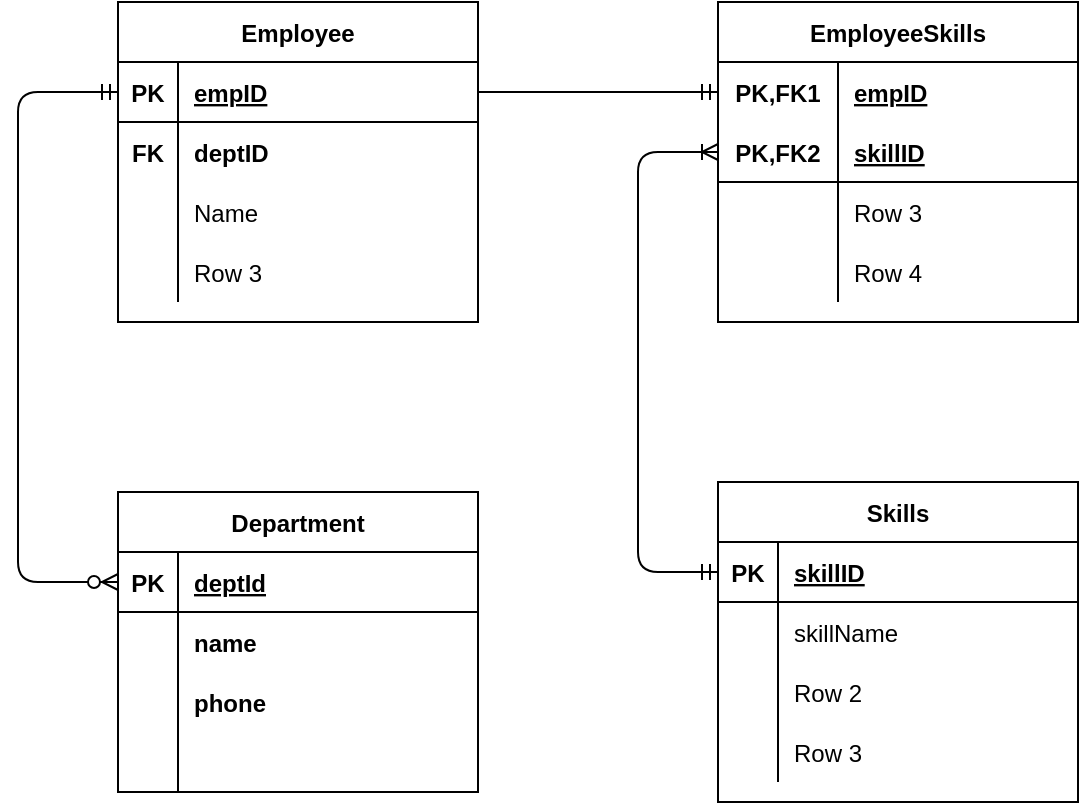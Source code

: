 <mxfile version="13.7.9" type="github"><diagram id="w48wgskclrbznhXAc6kE" name="Page-1"><mxGraphModel dx="662" dy="775" grid="1" gridSize="10" guides="1" tooltips="1" connect="1" arrows="1" fold="1" page="1" pageScale="1" pageWidth="827" pageHeight="1169" math="0" shadow="0"><root><mxCell id="0"/><mxCell id="1" parent="0"/><mxCell id="c8YJKkCyT2YJi_VID1aA-40" value="" style="fontSize=12;html=1;endArrow=ERoneToMany;startArrow=ERmandOne;entryX=0;entryY=0.5;entryDx=0;entryDy=0;rounded=1;jumpStyle=sharp;exitX=0;exitY=0.5;exitDx=0;exitDy=0;edgeStyle=elbowEdgeStyle;" edge="1" parent="1" source="c8YJKkCyT2YJi_VID1aA-55" target="c8YJKkCyT2YJi_VID1aA-45"><mxGeometry width="100" height="100" relative="1" as="geometry"><mxPoint x="380" y="560" as="sourcePoint"/><mxPoint x="420" y="180" as="targetPoint"/><Array as="points"><mxPoint x="370" y="250"/></Array></mxGeometry></mxCell><mxCell id="c8YJKkCyT2YJi_VID1aA-54" value="Skills" style="shape=table;startSize=30;container=1;collapsible=1;childLayout=tableLayout;fixedRows=1;rowLines=0;fontStyle=1;align=center;resizeLast=1;" vertex="1" parent="1"><mxGeometry x="410" y="320" width="180" height="160" as="geometry"/></mxCell><mxCell id="c8YJKkCyT2YJi_VID1aA-55" value="" style="shape=partialRectangle;collapsible=0;dropTarget=0;pointerEvents=0;fillColor=none;top=0;left=0;bottom=1;right=0;points=[[0,0.5],[1,0.5]];portConstraint=eastwest;" vertex="1" parent="c8YJKkCyT2YJi_VID1aA-54"><mxGeometry y="30" width="180" height="30" as="geometry"/></mxCell><mxCell id="c8YJKkCyT2YJi_VID1aA-56" value="PK" style="shape=partialRectangle;connectable=0;fillColor=none;top=0;left=0;bottom=0;right=0;fontStyle=1;overflow=hidden;" vertex="1" parent="c8YJKkCyT2YJi_VID1aA-55"><mxGeometry width="30" height="30" as="geometry"/></mxCell><mxCell id="c8YJKkCyT2YJi_VID1aA-57" value="skillID" style="shape=partialRectangle;connectable=0;fillColor=none;top=0;left=0;bottom=0;right=0;align=left;spacingLeft=6;fontStyle=5;overflow=hidden;" vertex="1" parent="c8YJKkCyT2YJi_VID1aA-55"><mxGeometry x="30" width="150" height="30" as="geometry"/></mxCell><mxCell id="c8YJKkCyT2YJi_VID1aA-58" value="" style="shape=partialRectangle;collapsible=0;dropTarget=0;pointerEvents=0;fillColor=none;top=0;left=0;bottom=0;right=0;points=[[0,0.5],[1,0.5]];portConstraint=eastwest;" vertex="1" parent="c8YJKkCyT2YJi_VID1aA-54"><mxGeometry y="60" width="180" height="30" as="geometry"/></mxCell><mxCell id="c8YJKkCyT2YJi_VID1aA-59" value="" style="shape=partialRectangle;connectable=0;fillColor=none;top=0;left=0;bottom=0;right=0;editable=1;overflow=hidden;" vertex="1" parent="c8YJKkCyT2YJi_VID1aA-58"><mxGeometry width="30" height="30" as="geometry"/></mxCell><mxCell id="c8YJKkCyT2YJi_VID1aA-60" value="skillName" style="shape=partialRectangle;connectable=0;fillColor=none;top=0;left=0;bottom=0;right=0;align=left;spacingLeft=6;overflow=hidden;" vertex="1" parent="c8YJKkCyT2YJi_VID1aA-58"><mxGeometry x="30" width="150" height="30" as="geometry"/></mxCell><mxCell id="c8YJKkCyT2YJi_VID1aA-61" value="" style="shape=partialRectangle;collapsible=0;dropTarget=0;pointerEvents=0;fillColor=none;top=0;left=0;bottom=0;right=0;points=[[0,0.5],[1,0.5]];portConstraint=eastwest;" vertex="1" parent="c8YJKkCyT2YJi_VID1aA-54"><mxGeometry y="90" width="180" height="30" as="geometry"/></mxCell><mxCell id="c8YJKkCyT2YJi_VID1aA-62" value="" style="shape=partialRectangle;connectable=0;fillColor=none;top=0;left=0;bottom=0;right=0;editable=1;overflow=hidden;" vertex="1" parent="c8YJKkCyT2YJi_VID1aA-61"><mxGeometry width="30" height="30" as="geometry"/></mxCell><mxCell id="c8YJKkCyT2YJi_VID1aA-63" value="Row 2" style="shape=partialRectangle;connectable=0;fillColor=none;top=0;left=0;bottom=0;right=0;align=left;spacingLeft=6;overflow=hidden;" vertex="1" parent="c8YJKkCyT2YJi_VID1aA-61"><mxGeometry x="30" width="150" height="30" as="geometry"/></mxCell><mxCell id="c8YJKkCyT2YJi_VID1aA-64" value="" style="shape=partialRectangle;collapsible=0;dropTarget=0;pointerEvents=0;fillColor=none;top=0;left=0;bottom=0;right=0;points=[[0,0.5],[1,0.5]];portConstraint=eastwest;" vertex="1" parent="c8YJKkCyT2YJi_VID1aA-54"><mxGeometry y="120" width="180" height="30" as="geometry"/></mxCell><mxCell id="c8YJKkCyT2YJi_VID1aA-65" value="" style="shape=partialRectangle;connectable=0;fillColor=none;top=0;left=0;bottom=0;right=0;editable=1;overflow=hidden;" vertex="1" parent="c8YJKkCyT2YJi_VID1aA-64"><mxGeometry width="30" height="30" as="geometry"/></mxCell><mxCell id="c8YJKkCyT2YJi_VID1aA-66" value="Row 3" style="shape=partialRectangle;connectable=0;fillColor=none;top=0;left=0;bottom=0;right=0;align=left;spacingLeft=6;overflow=hidden;" vertex="1" parent="c8YJKkCyT2YJi_VID1aA-64"><mxGeometry x="30" width="150" height="30" as="geometry"/></mxCell><mxCell id="c8YJKkCyT2YJi_VID1aA-41" value="EmployeeSkills" style="shape=table;startSize=30;container=1;collapsible=1;childLayout=tableLayout;fixedRows=1;rowLines=0;fontStyle=1;align=center;resizeLast=1;" vertex="1" parent="1"><mxGeometry x="410" y="80" width="180" height="160" as="geometry"/></mxCell><mxCell id="c8YJKkCyT2YJi_VID1aA-42" value="" style="shape=partialRectangle;collapsible=0;dropTarget=0;pointerEvents=0;fillColor=none;top=0;left=0;bottom=0;right=0;points=[[0,0.5],[1,0.5]];portConstraint=eastwest;" vertex="1" parent="c8YJKkCyT2YJi_VID1aA-41"><mxGeometry y="30" width="180" height="30" as="geometry"/></mxCell><mxCell id="c8YJKkCyT2YJi_VID1aA-43" value="PK,FK1" style="shape=partialRectangle;connectable=0;fillColor=none;top=0;left=0;bottom=0;right=0;fontStyle=1;overflow=hidden;" vertex="1" parent="c8YJKkCyT2YJi_VID1aA-42"><mxGeometry width="60" height="30" as="geometry"/></mxCell><mxCell id="c8YJKkCyT2YJi_VID1aA-44" value="empID" style="shape=partialRectangle;connectable=0;fillColor=none;top=0;left=0;bottom=0;right=0;align=left;spacingLeft=6;fontStyle=5;overflow=hidden;" vertex="1" parent="c8YJKkCyT2YJi_VID1aA-42"><mxGeometry x="60" width="120" height="30" as="geometry"/></mxCell><mxCell id="c8YJKkCyT2YJi_VID1aA-45" value="" style="shape=partialRectangle;collapsible=0;dropTarget=0;pointerEvents=0;fillColor=none;top=0;left=0;bottom=1;right=0;points=[[0,0.5],[1,0.5]];portConstraint=eastwest;" vertex="1" parent="c8YJKkCyT2YJi_VID1aA-41"><mxGeometry y="60" width="180" height="30" as="geometry"/></mxCell><mxCell id="c8YJKkCyT2YJi_VID1aA-46" value="PK,FK2" style="shape=partialRectangle;connectable=0;fillColor=none;top=0;left=0;bottom=0;right=0;fontStyle=1;overflow=hidden;" vertex="1" parent="c8YJKkCyT2YJi_VID1aA-45"><mxGeometry width="60" height="30" as="geometry"/></mxCell><mxCell id="c8YJKkCyT2YJi_VID1aA-47" value="skillID" style="shape=partialRectangle;connectable=0;fillColor=none;top=0;left=0;bottom=0;right=0;align=left;spacingLeft=6;fontStyle=5;overflow=hidden;" vertex="1" parent="c8YJKkCyT2YJi_VID1aA-45"><mxGeometry x="60" width="120" height="30" as="geometry"/></mxCell><mxCell id="c8YJKkCyT2YJi_VID1aA-48" value="" style="shape=partialRectangle;collapsible=0;dropTarget=0;pointerEvents=0;fillColor=none;top=0;left=0;bottom=0;right=0;points=[[0,0.5],[1,0.5]];portConstraint=eastwest;" vertex="1" parent="c8YJKkCyT2YJi_VID1aA-41"><mxGeometry y="90" width="180" height="30" as="geometry"/></mxCell><mxCell id="c8YJKkCyT2YJi_VID1aA-49" value="" style="shape=partialRectangle;connectable=0;fillColor=none;top=0;left=0;bottom=0;right=0;editable=1;overflow=hidden;" vertex="1" parent="c8YJKkCyT2YJi_VID1aA-48"><mxGeometry width="60" height="30" as="geometry"/></mxCell><mxCell id="c8YJKkCyT2YJi_VID1aA-50" value="Row 3" style="shape=partialRectangle;connectable=0;fillColor=none;top=0;left=0;bottom=0;right=0;align=left;spacingLeft=6;overflow=hidden;" vertex="1" parent="c8YJKkCyT2YJi_VID1aA-48"><mxGeometry x="60" width="120" height="30" as="geometry"/></mxCell><mxCell id="c8YJKkCyT2YJi_VID1aA-51" value="" style="shape=partialRectangle;collapsible=0;dropTarget=0;pointerEvents=0;fillColor=none;top=0;left=0;bottom=0;right=0;points=[[0,0.5],[1,0.5]];portConstraint=eastwest;" vertex="1" parent="c8YJKkCyT2YJi_VID1aA-41"><mxGeometry y="120" width="180" height="30" as="geometry"/></mxCell><mxCell id="c8YJKkCyT2YJi_VID1aA-52" value="" style="shape=partialRectangle;connectable=0;fillColor=none;top=0;left=0;bottom=0;right=0;editable=1;overflow=hidden;" vertex="1" parent="c8YJKkCyT2YJi_VID1aA-51"><mxGeometry width="60" height="30" as="geometry"/></mxCell><mxCell id="c8YJKkCyT2YJi_VID1aA-53" value="Row 4" style="shape=partialRectangle;connectable=0;fillColor=none;top=0;left=0;bottom=0;right=0;align=left;spacingLeft=6;overflow=hidden;" vertex="1" parent="c8YJKkCyT2YJi_VID1aA-51"><mxGeometry x="60" width="120" height="30" as="geometry"/></mxCell><mxCell id="c8YJKkCyT2YJi_VID1aA-14" value="Employee" style="shape=table;startSize=30;container=1;collapsible=1;childLayout=tableLayout;fixedRows=1;rowLines=0;fontStyle=1;align=center;resizeLast=1;" vertex="1" parent="1"><mxGeometry x="110" y="80" width="180" height="160" as="geometry"/></mxCell><mxCell id="c8YJKkCyT2YJi_VID1aA-15" value="" style="shape=partialRectangle;collapsible=0;dropTarget=0;pointerEvents=0;fillColor=none;top=0;left=0;bottom=1;right=0;points=[[0,0.5],[1,0.5]];portConstraint=eastwest;" vertex="1" parent="c8YJKkCyT2YJi_VID1aA-14"><mxGeometry y="30" width="180" height="30" as="geometry"/></mxCell><mxCell id="c8YJKkCyT2YJi_VID1aA-16" value="PK" style="shape=partialRectangle;connectable=0;fillColor=none;top=0;left=0;bottom=0;right=0;fontStyle=1;overflow=hidden;" vertex="1" parent="c8YJKkCyT2YJi_VID1aA-15"><mxGeometry width="30" height="30" as="geometry"/></mxCell><mxCell id="c8YJKkCyT2YJi_VID1aA-17" value="empID" style="shape=partialRectangle;connectable=0;fillColor=none;top=0;left=0;bottom=0;right=0;align=left;spacingLeft=6;fontStyle=5;overflow=hidden;" vertex="1" parent="c8YJKkCyT2YJi_VID1aA-15"><mxGeometry x="30" width="150" height="30" as="geometry"/></mxCell><mxCell id="c8YJKkCyT2YJi_VID1aA-18" value="" style="shape=partialRectangle;collapsible=0;dropTarget=0;pointerEvents=0;fillColor=none;top=0;left=0;bottom=0;right=0;points=[[0,0.5],[1,0.5]];portConstraint=eastwest;" vertex="1" parent="c8YJKkCyT2YJi_VID1aA-14"><mxGeometry y="60" width="180" height="30" as="geometry"/></mxCell><mxCell id="c8YJKkCyT2YJi_VID1aA-19" value="FK" style="shape=partialRectangle;connectable=0;fillColor=none;top=0;left=0;bottom=0;right=0;editable=1;overflow=hidden;fontStyle=1" vertex="1" parent="c8YJKkCyT2YJi_VID1aA-18"><mxGeometry width="30" height="30" as="geometry"/></mxCell><mxCell id="c8YJKkCyT2YJi_VID1aA-20" value="deptID" style="shape=partialRectangle;connectable=0;fillColor=none;top=0;left=0;bottom=0;right=0;align=left;spacingLeft=6;overflow=hidden;fontStyle=1" vertex="1" parent="c8YJKkCyT2YJi_VID1aA-18"><mxGeometry x="30" width="150" height="30" as="geometry"/></mxCell><mxCell id="c8YJKkCyT2YJi_VID1aA-21" value="" style="shape=partialRectangle;collapsible=0;dropTarget=0;pointerEvents=0;fillColor=none;top=0;left=0;bottom=0;right=0;points=[[0,0.5],[1,0.5]];portConstraint=eastwest;" vertex="1" parent="c8YJKkCyT2YJi_VID1aA-14"><mxGeometry y="90" width="180" height="30" as="geometry"/></mxCell><mxCell id="c8YJKkCyT2YJi_VID1aA-22" value="" style="shape=partialRectangle;connectable=0;fillColor=none;top=0;left=0;bottom=0;right=0;editable=1;overflow=hidden;" vertex="1" parent="c8YJKkCyT2YJi_VID1aA-21"><mxGeometry width="30" height="30" as="geometry"/></mxCell><mxCell id="c8YJKkCyT2YJi_VID1aA-23" value="Name" style="shape=partialRectangle;connectable=0;fillColor=none;top=0;left=0;bottom=0;right=0;align=left;spacingLeft=6;overflow=hidden;" vertex="1" parent="c8YJKkCyT2YJi_VID1aA-21"><mxGeometry x="30" width="150" height="30" as="geometry"/></mxCell><mxCell id="c8YJKkCyT2YJi_VID1aA-24" value="" style="shape=partialRectangle;collapsible=0;dropTarget=0;pointerEvents=0;fillColor=none;top=0;left=0;bottom=0;right=0;points=[[0,0.5],[1,0.5]];portConstraint=eastwest;" vertex="1" parent="c8YJKkCyT2YJi_VID1aA-14"><mxGeometry y="120" width="180" height="30" as="geometry"/></mxCell><mxCell id="c8YJKkCyT2YJi_VID1aA-25" value="" style="shape=partialRectangle;connectable=0;fillColor=none;top=0;left=0;bottom=0;right=0;editable=1;overflow=hidden;" vertex="1" parent="c8YJKkCyT2YJi_VID1aA-24"><mxGeometry width="30" height="30" as="geometry"/></mxCell><mxCell id="c8YJKkCyT2YJi_VID1aA-26" value="Row 3" style="shape=partialRectangle;connectable=0;fillColor=none;top=0;left=0;bottom=0;right=0;align=left;spacingLeft=6;overflow=hidden;" vertex="1" parent="c8YJKkCyT2YJi_VID1aA-24"><mxGeometry x="30" width="150" height="30" as="geometry"/></mxCell><mxCell id="c8YJKkCyT2YJi_VID1aA-27" value="Department" style="shape=table;startSize=30;container=1;collapsible=1;childLayout=tableLayout;fixedRows=1;rowLines=0;fontStyle=1;align=center;resizeLast=1;" vertex="1" parent="1"><mxGeometry x="110" y="325" width="180" height="150" as="geometry"/></mxCell><mxCell id="c8YJKkCyT2YJi_VID1aA-28" value="" style="shape=partialRectangle;collapsible=0;dropTarget=0;pointerEvents=0;fillColor=none;top=0;left=0;bottom=1;right=0;points=[[0,0.5],[1,0.5]];portConstraint=eastwest;" vertex="1" parent="c8YJKkCyT2YJi_VID1aA-27"><mxGeometry y="30" width="180" height="30" as="geometry"/></mxCell><mxCell id="c8YJKkCyT2YJi_VID1aA-29" value="PK" style="shape=partialRectangle;connectable=0;fillColor=none;top=0;left=0;bottom=0;right=0;fontStyle=1;overflow=hidden;" vertex="1" parent="c8YJKkCyT2YJi_VID1aA-28"><mxGeometry width="30" height="30" as="geometry"/></mxCell><mxCell id="c8YJKkCyT2YJi_VID1aA-30" value="deptId" style="shape=partialRectangle;connectable=0;fillColor=none;top=0;left=0;bottom=0;right=0;align=left;spacingLeft=6;fontStyle=5;overflow=hidden;" vertex="1" parent="c8YJKkCyT2YJi_VID1aA-28"><mxGeometry x="30" width="150" height="30" as="geometry"/></mxCell><mxCell id="c8YJKkCyT2YJi_VID1aA-31" value="" style="shape=partialRectangle;collapsible=0;dropTarget=0;pointerEvents=0;fillColor=none;top=0;left=0;bottom=0;right=0;points=[[0,0.5],[1,0.5]];portConstraint=eastwest;" vertex="1" parent="c8YJKkCyT2YJi_VID1aA-27"><mxGeometry y="60" width="180" height="30" as="geometry"/></mxCell><mxCell id="c8YJKkCyT2YJi_VID1aA-32" value="" style="shape=partialRectangle;connectable=0;fillColor=none;top=0;left=0;bottom=0;right=0;editable=1;overflow=hidden;" vertex="1" parent="c8YJKkCyT2YJi_VID1aA-31"><mxGeometry width="30" height="30" as="geometry"/></mxCell><mxCell id="c8YJKkCyT2YJi_VID1aA-33" value="name" style="shape=partialRectangle;connectable=0;fillColor=none;top=0;left=0;bottom=0;right=0;align=left;spacingLeft=6;overflow=hidden;fontStyle=1" vertex="1" parent="c8YJKkCyT2YJi_VID1aA-31"><mxGeometry x="30" width="150" height="30" as="geometry"/></mxCell><mxCell id="c8YJKkCyT2YJi_VID1aA-34" value="" style="shape=partialRectangle;collapsible=0;dropTarget=0;pointerEvents=0;fillColor=none;top=0;left=0;bottom=0;right=0;points=[[0,0.5],[1,0.5]];portConstraint=eastwest;" vertex="1" parent="c8YJKkCyT2YJi_VID1aA-27"><mxGeometry y="90" width="180" height="30" as="geometry"/></mxCell><mxCell id="c8YJKkCyT2YJi_VID1aA-35" value="" style="shape=partialRectangle;connectable=0;fillColor=none;top=0;left=0;bottom=0;right=0;editable=1;overflow=hidden;" vertex="1" parent="c8YJKkCyT2YJi_VID1aA-34"><mxGeometry width="30" height="30" as="geometry"/></mxCell><mxCell id="c8YJKkCyT2YJi_VID1aA-36" value="phone" style="shape=partialRectangle;connectable=0;fillColor=none;top=0;left=0;bottom=0;right=0;align=left;spacingLeft=6;overflow=hidden;fontStyle=1" vertex="1" parent="c8YJKkCyT2YJi_VID1aA-34"><mxGeometry x="30" width="150" height="30" as="geometry"/></mxCell><mxCell id="c8YJKkCyT2YJi_VID1aA-37" value="" style="shape=partialRectangle;collapsible=0;dropTarget=0;pointerEvents=0;fillColor=none;top=0;left=0;bottom=0;right=0;points=[[0,0.5],[1,0.5]];portConstraint=eastwest;" vertex="1" parent="c8YJKkCyT2YJi_VID1aA-27"><mxGeometry y="120" width="180" height="30" as="geometry"/></mxCell><mxCell id="c8YJKkCyT2YJi_VID1aA-38" value="" style="shape=partialRectangle;connectable=0;fillColor=none;top=0;left=0;bottom=0;right=0;editable=1;overflow=hidden;" vertex="1" parent="c8YJKkCyT2YJi_VID1aA-37"><mxGeometry width="30" height="30" as="geometry"/></mxCell><mxCell id="c8YJKkCyT2YJi_VID1aA-39" value="" style="shape=partialRectangle;connectable=0;fillColor=none;top=0;left=0;bottom=0;right=0;align=left;spacingLeft=6;overflow=hidden;" vertex="1" parent="c8YJKkCyT2YJi_VID1aA-37"><mxGeometry x="30" width="150" height="30" as="geometry"/></mxCell><mxCell id="c8YJKkCyT2YJi_VID1aA-70" value="" style="edgeStyle=entityRelationEdgeStyle;fontSize=12;html=1;endArrow=ERmandOne;" edge="1" parent="1" source="c8YJKkCyT2YJi_VID1aA-15" target="c8YJKkCyT2YJi_VID1aA-42"><mxGeometry width="100" height="100" relative="1" as="geometry"><mxPoint x="310" y="230" as="sourcePoint"/><mxPoint x="410" y="130" as="targetPoint"/></mxGeometry></mxCell><mxCell id="c8YJKkCyT2YJi_VID1aA-71" value="" style="edgeStyle=elbowEdgeStyle;fontSize=12;html=1;endArrow=ERzeroToMany;startArrow=ERmandOne;exitX=0;exitY=0.5;exitDx=0;exitDy=0;" edge="1" parent="1" source="c8YJKkCyT2YJi_VID1aA-15"><mxGeometry width="100" height="100" relative="1" as="geometry"><mxPoint x="50" y="110" as="sourcePoint"/><mxPoint x="110" y="370" as="targetPoint"/><Array as="points"><mxPoint x="60" y="240"/></Array></mxGeometry></mxCell></root></mxGraphModel></diagram></mxfile>
